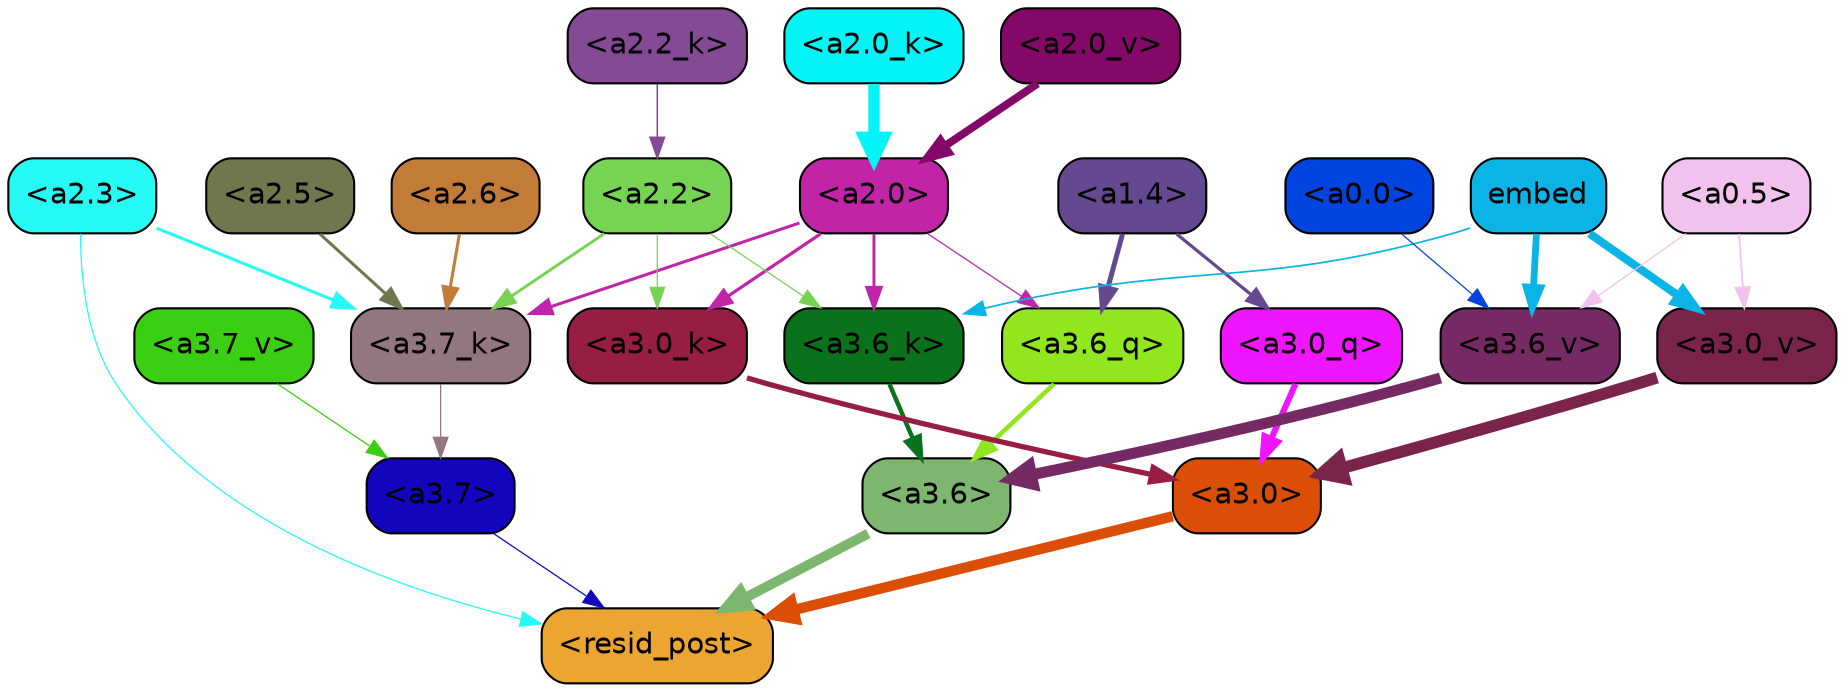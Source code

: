 strict digraph "" {
	graph [bgcolor=transparent,
		layout=dot,
		overlap=false,
		splines=true
	];
	"<a3.7>"	[color=black,
		fillcolor="#1205be",
		fontname=Helvetica,
		shape=box,
		style="filled, rounded"];
	"<resid_post>"	[color=black,
		fillcolor="#eca530",
		fontname=Helvetica,
		shape=box,
		style="filled, rounded"];
	"<a3.7>" -> "<resid_post>"	[color="#1205be",
		penwidth=0.6];
	"<a3.6>"	[color=black,
		fillcolor="#7db66f",
		fontname=Helvetica,
		shape=box,
		style="filled, rounded"];
	"<a3.6>" -> "<resid_post>"	[color="#7db66f",
		penwidth=4.749041676521301];
	"<a3.0>"	[color=black,
		fillcolor="#db4e06",
		fontname=Helvetica,
		shape=box,
		style="filled, rounded"];
	"<a3.0>" -> "<resid_post>"	[color="#db4e06",
		penwidth=5.004215121269226];
	"<a2.3>"	[color=black,
		fillcolor="#25faf4",
		fontname=Helvetica,
		shape=box,
		style="filled, rounded"];
	"<a2.3>" -> "<resid_post>"	[color="#25faf4",
		penwidth=0.6];
	"<a3.7_k>"	[color=black,
		fillcolor="#937780",
		fontname=Helvetica,
		shape=box,
		style="filled, rounded"];
	"<a2.3>" -> "<a3.7_k>"	[color="#25faf4",
		penwidth=1.4559586644172668];
	"<a3.6_q>"	[color=black,
		fillcolor="#91e61e",
		fontname=Helvetica,
		shape=box,
		style="filled, rounded"];
	"<a3.6_q>" -> "<a3.6>"	[color="#91e61e",
		penwidth=2.199681341648102];
	"<a3.0_q>"	[color=black,
		fillcolor="#f015ff",
		fontname=Helvetica,
		shape=box,
		style="filled, rounded"];
	"<a3.0_q>" -> "<a3.0>"	[color="#f015ff",
		penwidth=2.9459195733070374];
	"<a3.7_k>" -> "<a3.7>"	[color="#937780",
		penwidth=0.6];
	"<a3.6_k>"	[color=black,
		fillcolor="#09721b",
		fontname=Helvetica,
		shape=box,
		style="filled, rounded"];
	"<a3.6_k>" -> "<a3.6>"	[color="#09721b",
		penwidth=2.13908451795578];
	"<a3.0_k>"	[color=black,
		fillcolor="#981d42",
		fontname=Helvetica,
		shape=box,
		style="filled, rounded"];
	"<a3.0_k>" -> "<a3.0>"	[color="#981d42",
		penwidth=2.520303964614868];
	"<a3.7_v>"	[color=black,
		fillcolor="#3acf12",
		fontname=Helvetica,
		shape=box,
		style="filled, rounded"];
	"<a3.7_v>" -> "<a3.7>"	[color="#3acf12",
		penwidth=0.6];
	"<a3.6_v>"	[color=black,
		fillcolor="#762a64",
		fontname=Helvetica,
		shape=box,
		style="filled, rounded"];
	"<a3.6_v>" -> "<a3.6>"	[color="#762a64",
		penwidth=5.297133803367615];
	"<a3.0_v>"	[color=black,
		fillcolor="#7a234b",
		fontname=Helvetica,
		shape=box,
		style="filled, rounded"];
	"<a3.0_v>" -> "<a3.0>"	[color="#7a234b",
		penwidth=5.680712580680847];
	"<a2.0>"	[color=black,
		fillcolor="#c124a7",
		fontname=Helvetica,
		shape=box,
		style="filled, rounded"];
	"<a2.0>" -> "<a3.6_q>"	[color="#c124a7",
		penwidth=0.6];
	"<a2.0>" -> "<a3.7_k>"	[color="#c124a7",
		penwidth=1.4582423567771912];
	"<a2.0>" -> "<a3.6_k>"	[color="#c124a7",
		penwidth=1.3792681694030762];
	"<a2.0>" -> "<a3.0_k>"	[color="#c124a7",
		penwidth=1.5433646440505981];
	"<a1.4>"	[color=black,
		fillcolor="#644990",
		fontname=Helvetica,
		shape=box,
		style="filled, rounded"];
	"<a1.4>" -> "<a3.6_q>"	[color="#644990",
		penwidth=2.407962203025818];
	"<a1.4>" -> "<a3.0_q>"	[color="#644990",
		penwidth=1.5490156412124634];
	"<a2.6>"	[color=black,
		fillcolor="#c27c38",
		fontname=Helvetica,
		shape=box,
		style="filled, rounded"];
	"<a2.6>" -> "<a3.7_k>"	[color="#c27c38",
		penwidth=1.468173325061798];
	"<a2.5>"	[color=black,
		fillcolor="#71764f",
		fontname=Helvetica,
		shape=box,
		style="filled, rounded"];
	"<a2.5>" -> "<a3.7_k>"	[color="#71764f",
		penwidth=1.457568109035492];
	"<a2.2>"	[color=black,
		fillcolor="#77d352",
		fontname=Helvetica,
		shape=box,
		style="filled, rounded"];
	"<a2.2>" -> "<a3.7_k>"	[color="#77d352",
		penwidth=1.4199435114860535];
	"<a2.2>" -> "<a3.6_k>"	[color="#77d352",
		penwidth=0.6];
	"<a2.2>" -> "<a3.0_k>"	[color="#77d352",
		penwidth=0.6];
	embed	[color=black,
		fillcolor="#0bb4e6",
		fontname=Helvetica,
		shape=box,
		style="filled, rounded"];
	embed -> "<a3.6_k>"	[color="#0bb4e6",
		penwidth=0.8273519277572632];
	embed -> "<a3.6_v>"	[color="#0bb4e6",
		penwidth=3.2414157912135124];
	embed -> "<a3.0_v>"	[color="#0bb4e6",
		penwidth=3.929257571697235];
	"<a0.5>"	[color=black,
		fillcolor="#f1c2ee",
		fontname=Helvetica,
		shape=box,
		style="filled, rounded"];
	"<a0.5>" -> "<a3.6_v>"	[color="#f1c2ee",
		penwidth=0.6];
	"<a0.5>" -> "<a3.0_v>"	[color="#f1c2ee",
		penwidth=0.8535017371177673];
	"<a0.0>"	[color=black,
		fillcolor="#0143df",
		fontname=Helvetica,
		shape=box,
		style="filled, rounded"];
	"<a0.0>" -> "<a3.6_v>"	[color="#0143df",
		penwidth=0.6];
	"<a2.2_k>"	[color=black,
		fillcolor="#854a95",
		fontname=Helvetica,
		shape=box,
		style="filled, rounded"];
	"<a2.2_k>" -> "<a2.2>"	[color="#854a95",
		penwidth=0.7200896441936493];
	"<a2.0_k>"	[color=black,
		fillcolor="#03f4f6",
		fontname=Helvetica,
		shape=box,
		style="filled, rounded"];
	"<a2.0_k>" -> "<a2.0>"	[color="#03f4f6",
		penwidth=5.423068851232529];
	"<a2.0_v>"	[color=black,
		fillcolor="#840868",
		fontname=Helvetica,
		shape=box,
		style="filled, rounded"];
	"<a2.0_v>" -> "<a2.0>"	[color="#840868",
		penwidth=3.7890332341194153];
}
